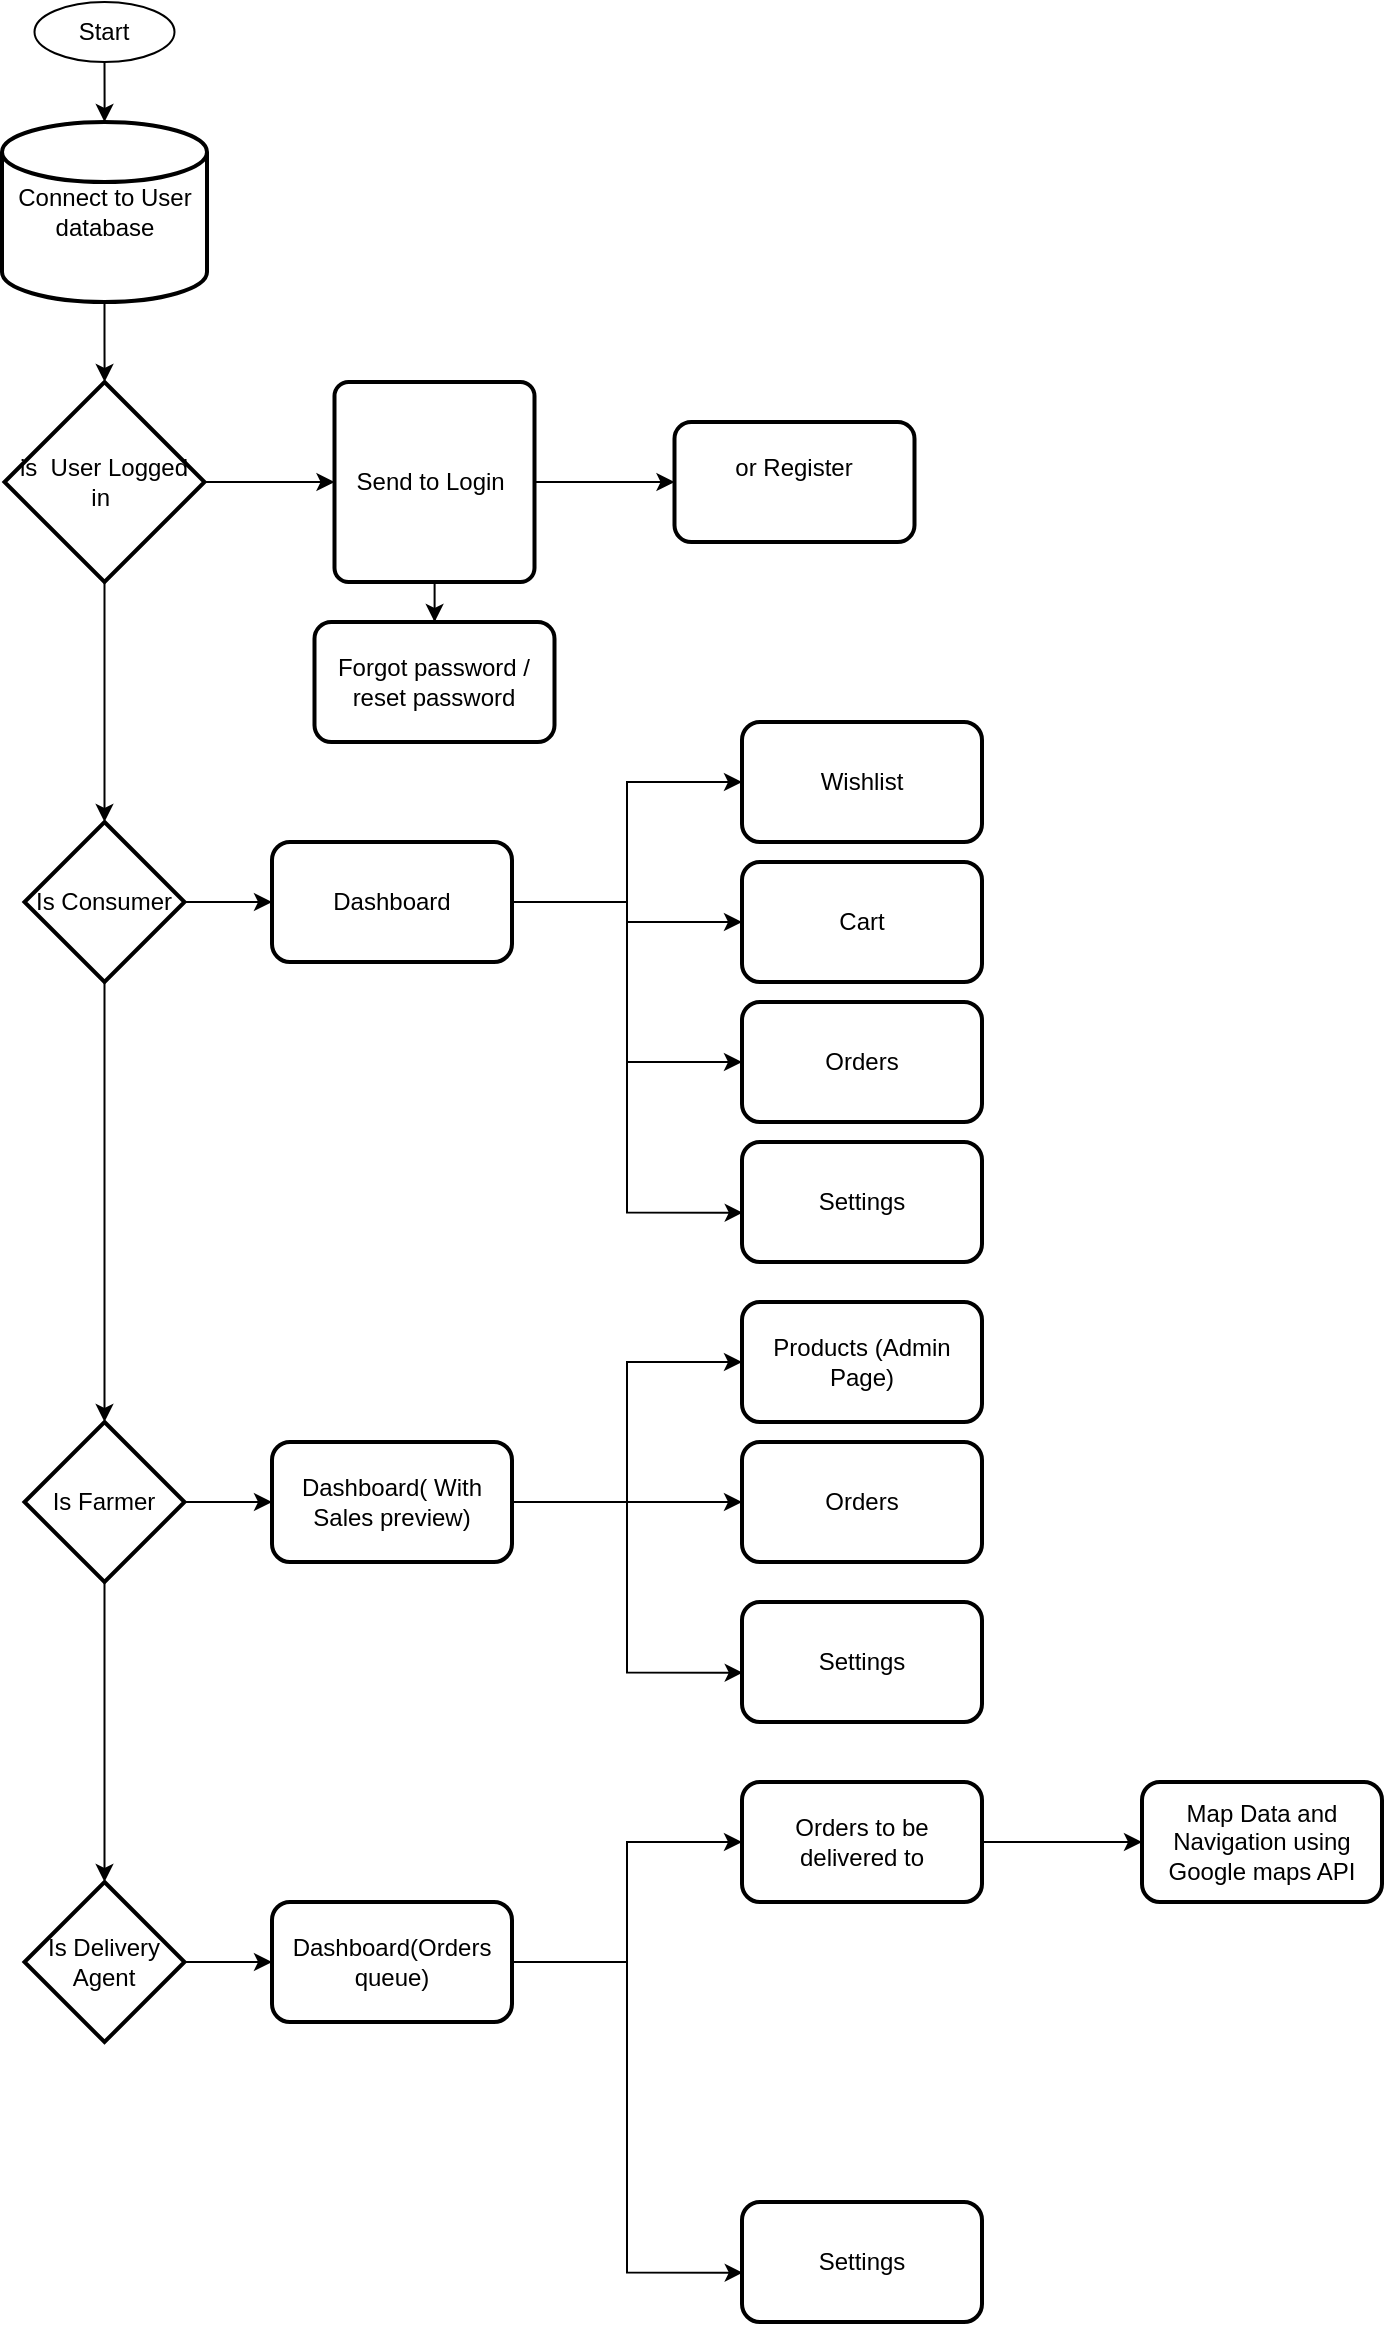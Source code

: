 <mxfile version="24.7.14">
  <diagram id="C5RBs43oDa-KdzZeNtuy" name="Page-1">
    <mxGraphModel dx="876" dy="502" grid="1" gridSize="10" guides="1" tooltips="1" connect="1" arrows="1" fold="1" page="1" pageScale="1" pageWidth="827" pageHeight="1169" math="0" shadow="0">
      <root>
        <mxCell id="WIyWlLk6GJQsqaUBKTNV-0" />
        <mxCell id="WIyWlLk6GJQsqaUBKTNV-1" parent="WIyWlLk6GJQsqaUBKTNV-0" />
        <mxCell id="XwbtFIUzSEmvOVA7ZaRl-4" value="" style="edgeStyle=orthogonalEdgeStyle;rounded=0;orthogonalLoop=1;jettySize=auto;html=1;" edge="1" parent="WIyWlLk6GJQsqaUBKTNV-1" source="XwbtFIUzSEmvOVA7ZaRl-0" target="XwbtFIUzSEmvOVA7ZaRl-2">
          <mxGeometry relative="1" as="geometry" />
        </mxCell>
        <mxCell id="XwbtFIUzSEmvOVA7ZaRl-0" value="Start" style="ellipse;whiteSpace=wrap;html=1;" vertex="1" parent="WIyWlLk6GJQsqaUBKTNV-1">
          <mxGeometry x="46.25" y="30" width="70" height="30" as="geometry" />
        </mxCell>
        <mxCell id="XwbtFIUzSEmvOVA7ZaRl-8" value="" style="edgeStyle=orthogonalEdgeStyle;rounded=0;orthogonalLoop=1;jettySize=auto;html=1;" edge="1" parent="WIyWlLk6GJQsqaUBKTNV-1" source="XwbtFIUzSEmvOVA7ZaRl-2" target="XwbtFIUzSEmvOVA7ZaRl-7">
          <mxGeometry relative="1" as="geometry" />
        </mxCell>
        <mxCell id="XwbtFIUzSEmvOVA7ZaRl-2" value="Connect to User database" style="strokeWidth=2;html=1;shape=mxgraph.flowchart.database;whiteSpace=wrap;" vertex="1" parent="WIyWlLk6GJQsqaUBKTNV-1">
          <mxGeometry x="30" y="90" width="102.5" height="90" as="geometry" />
        </mxCell>
        <mxCell id="XwbtFIUzSEmvOVA7ZaRl-12" value="" style="edgeStyle=orthogonalEdgeStyle;rounded=0;orthogonalLoop=1;jettySize=auto;html=1;" edge="1" parent="WIyWlLk6GJQsqaUBKTNV-1" source="XwbtFIUzSEmvOVA7ZaRl-7" target="XwbtFIUzSEmvOVA7ZaRl-11">
          <mxGeometry relative="1" as="geometry" />
        </mxCell>
        <mxCell id="XwbtFIUzSEmvOVA7ZaRl-41" value="" style="edgeStyle=orthogonalEdgeStyle;rounded=0;orthogonalLoop=1;jettySize=auto;html=1;" edge="1" parent="WIyWlLk6GJQsqaUBKTNV-1" source="XwbtFIUzSEmvOVA7ZaRl-7" target="XwbtFIUzSEmvOVA7ZaRl-40">
          <mxGeometry relative="1" as="geometry" />
        </mxCell>
        <mxCell id="XwbtFIUzSEmvOVA7ZaRl-7" value="is&amp;nbsp; User Logged in&amp;nbsp;" style="strokeWidth=2;html=1;shape=mxgraph.flowchart.decision;whiteSpace=wrap;" vertex="1" parent="WIyWlLk6GJQsqaUBKTNV-1">
          <mxGeometry x="31.25" y="220" width="100" height="100" as="geometry" />
        </mxCell>
        <mxCell id="XwbtFIUzSEmvOVA7ZaRl-16" value="" style="edgeStyle=orthogonalEdgeStyle;rounded=0;orthogonalLoop=1;jettySize=auto;html=1;" edge="1" parent="WIyWlLk6GJQsqaUBKTNV-1" source="XwbtFIUzSEmvOVA7ZaRl-11" target="XwbtFIUzSEmvOVA7ZaRl-15">
          <mxGeometry relative="1" as="geometry" />
        </mxCell>
        <mxCell id="XwbtFIUzSEmvOVA7ZaRl-18" value="" style="edgeStyle=orthogonalEdgeStyle;rounded=0;orthogonalLoop=1;jettySize=auto;html=1;" edge="1" parent="WIyWlLk6GJQsqaUBKTNV-1" source="XwbtFIUzSEmvOVA7ZaRl-11" target="XwbtFIUzSEmvOVA7ZaRl-17">
          <mxGeometry relative="1" as="geometry" />
        </mxCell>
        <mxCell id="XwbtFIUzSEmvOVA7ZaRl-11" value="Send to Login&amp;nbsp;" style="rounded=1;whiteSpace=wrap;html=1;absoluteArcSize=1;arcSize=14;strokeWidth=2;" vertex="1" parent="WIyWlLk6GJQsqaUBKTNV-1">
          <mxGeometry x="196.25" y="220" width="100" height="100" as="geometry" />
        </mxCell>
        <mxCell id="XwbtFIUzSEmvOVA7ZaRl-15" value="or Register&lt;div&gt;&lt;br&gt;&lt;/div&gt;" style="rounded=1;whiteSpace=wrap;html=1;arcSize=14;strokeWidth=2;" vertex="1" parent="WIyWlLk6GJQsqaUBKTNV-1">
          <mxGeometry x="366.25" y="240" width="120" height="60" as="geometry" />
        </mxCell>
        <mxCell id="XwbtFIUzSEmvOVA7ZaRl-17" value="Forgot password / reset password" style="rounded=1;whiteSpace=wrap;html=1;arcSize=14;strokeWidth=2;" vertex="1" parent="WIyWlLk6GJQsqaUBKTNV-1">
          <mxGeometry x="186.25" y="340" width="120" height="60" as="geometry" />
        </mxCell>
        <mxCell id="XwbtFIUzSEmvOVA7ZaRl-51" value="" style="edgeStyle=orthogonalEdgeStyle;rounded=0;orthogonalLoop=1;jettySize=auto;html=1;" edge="1" parent="WIyWlLk6GJQsqaUBKTNV-1" source="XwbtFIUzSEmvOVA7ZaRl-40" target="XwbtFIUzSEmvOVA7ZaRl-46">
          <mxGeometry relative="1" as="geometry" />
        </mxCell>
        <mxCell id="XwbtFIUzSEmvOVA7ZaRl-68" style="edgeStyle=orthogonalEdgeStyle;rounded=0;orthogonalLoop=1;jettySize=auto;html=1;" edge="1" parent="WIyWlLk6GJQsqaUBKTNV-1" source="XwbtFIUzSEmvOVA7ZaRl-40" target="XwbtFIUzSEmvOVA7ZaRl-58">
          <mxGeometry relative="1" as="geometry" />
        </mxCell>
        <mxCell id="XwbtFIUzSEmvOVA7ZaRl-40" value="Is Consumer" style="rhombus;whiteSpace=wrap;html=1;strokeWidth=2;" vertex="1" parent="WIyWlLk6GJQsqaUBKTNV-1">
          <mxGeometry x="41.25" y="440" width="80" height="80" as="geometry" />
        </mxCell>
        <mxCell id="XwbtFIUzSEmvOVA7ZaRl-53" style="edgeStyle=orthogonalEdgeStyle;rounded=0;orthogonalLoop=1;jettySize=auto;html=1;" edge="1" parent="WIyWlLk6GJQsqaUBKTNV-1" source="XwbtFIUzSEmvOVA7ZaRl-46" target="XwbtFIUzSEmvOVA7ZaRl-50">
          <mxGeometry relative="1" as="geometry" />
        </mxCell>
        <mxCell id="XwbtFIUzSEmvOVA7ZaRl-54" style="edgeStyle=orthogonalEdgeStyle;rounded=0;orthogonalLoop=1;jettySize=auto;html=1;entryX=0;entryY=0.5;entryDx=0;entryDy=0;" edge="1" parent="WIyWlLk6GJQsqaUBKTNV-1" source="XwbtFIUzSEmvOVA7ZaRl-46" target="XwbtFIUzSEmvOVA7ZaRl-49">
          <mxGeometry relative="1" as="geometry" />
        </mxCell>
        <mxCell id="XwbtFIUzSEmvOVA7ZaRl-55" style="edgeStyle=orthogonalEdgeStyle;rounded=0;orthogonalLoop=1;jettySize=auto;html=1;entryX=0;entryY=0.5;entryDx=0;entryDy=0;" edge="1" parent="WIyWlLk6GJQsqaUBKTNV-1" source="XwbtFIUzSEmvOVA7ZaRl-46" target="XwbtFIUzSEmvOVA7ZaRl-48">
          <mxGeometry relative="1" as="geometry" />
        </mxCell>
        <mxCell id="XwbtFIUzSEmvOVA7ZaRl-46" value="Dashboard" style="rounded=1;whiteSpace=wrap;html=1;strokeWidth=2;" vertex="1" parent="WIyWlLk6GJQsqaUBKTNV-1">
          <mxGeometry x="165" y="450" width="120" height="60" as="geometry" />
        </mxCell>
        <mxCell id="XwbtFIUzSEmvOVA7ZaRl-47" value="Settings" style="rounded=1;whiteSpace=wrap;html=1;strokeWidth=2;" vertex="1" parent="WIyWlLk6GJQsqaUBKTNV-1">
          <mxGeometry x="400" y="600" width="120" height="60" as="geometry" />
        </mxCell>
        <mxCell id="XwbtFIUzSEmvOVA7ZaRl-48" value="Orders" style="rounded=1;whiteSpace=wrap;html=1;strokeWidth=2;" vertex="1" parent="WIyWlLk6GJQsqaUBKTNV-1">
          <mxGeometry x="400" y="530" width="120" height="60" as="geometry" />
        </mxCell>
        <mxCell id="XwbtFIUzSEmvOVA7ZaRl-49" value="Cart" style="rounded=1;whiteSpace=wrap;html=1;strokeWidth=2;" vertex="1" parent="WIyWlLk6GJQsqaUBKTNV-1">
          <mxGeometry x="400" y="460" width="120" height="60" as="geometry" />
        </mxCell>
        <mxCell id="XwbtFIUzSEmvOVA7ZaRl-50" value="Wishlist" style="rounded=1;whiteSpace=wrap;html=1;strokeWidth=2;" vertex="1" parent="WIyWlLk6GJQsqaUBKTNV-1">
          <mxGeometry x="400" y="390" width="120" height="60" as="geometry" />
        </mxCell>
        <mxCell id="XwbtFIUzSEmvOVA7ZaRl-56" style="edgeStyle=orthogonalEdgeStyle;rounded=0;orthogonalLoop=1;jettySize=auto;html=1;entryX=0.003;entryY=0.589;entryDx=0;entryDy=0;entryPerimeter=0;" edge="1" parent="WIyWlLk6GJQsqaUBKTNV-1" source="XwbtFIUzSEmvOVA7ZaRl-46" target="XwbtFIUzSEmvOVA7ZaRl-47">
          <mxGeometry relative="1" as="geometry" />
        </mxCell>
        <mxCell id="XwbtFIUzSEmvOVA7ZaRl-57" value="" style="edgeStyle=orthogonalEdgeStyle;rounded=0;orthogonalLoop=1;jettySize=auto;html=1;" edge="1" parent="WIyWlLk6GJQsqaUBKTNV-1" source="XwbtFIUzSEmvOVA7ZaRl-58" target="XwbtFIUzSEmvOVA7ZaRl-62">
          <mxGeometry relative="1" as="geometry" />
        </mxCell>
        <mxCell id="XwbtFIUzSEmvOVA7ZaRl-91" style="edgeStyle=orthogonalEdgeStyle;rounded=0;orthogonalLoop=1;jettySize=auto;html=1;" edge="1" parent="WIyWlLk6GJQsqaUBKTNV-1" source="XwbtFIUzSEmvOVA7ZaRl-58" target="XwbtFIUzSEmvOVA7ZaRl-81">
          <mxGeometry relative="1" as="geometry" />
        </mxCell>
        <mxCell id="XwbtFIUzSEmvOVA7ZaRl-58" value="Is Farmer" style="rhombus;whiteSpace=wrap;html=1;strokeWidth=2;" vertex="1" parent="WIyWlLk6GJQsqaUBKTNV-1">
          <mxGeometry x="41.25" y="740" width="80" height="80" as="geometry" />
        </mxCell>
        <mxCell id="XwbtFIUzSEmvOVA7ZaRl-61" style="edgeStyle=orthogonalEdgeStyle;rounded=0;orthogonalLoop=1;jettySize=auto;html=1;entryX=0;entryY=0.5;entryDx=0;entryDy=0;" edge="1" parent="WIyWlLk6GJQsqaUBKTNV-1" source="XwbtFIUzSEmvOVA7ZaRl-62" target="XwbtFIUzSEmvOVA7ZaRl-64">
          <mxGeometry relative="1" as="geometry" />
        </mxCell>
        <mxCell id="XwbtFIUzSEmvOVA7ZaRl-70" style="edgeStyle=orthogonalEdgeStyle;rounded=0;orthogonalLoop=1;jettySize=auto;html=1;entryX=0;entryY=0.5;entryDx=0;entryDy=0;" edge="1" parent="WIyWlLk6GJQsqaUBKTNV-1" source="XwbtFIUzSEmvOVA7ZaRl-62" target="XwbtFIUzSEmvOVA7ZaRl-69">
          <mxGeometry relative="1" as="geometry" />
        </mxCell>
        <mxCell id="XwbtFIUzSEmvOVA7ZaRl-62" value="Dashboard( With Sales preview)" style="rounded=1;whiteSpace=wrap;html=1;strokeWidth=2;" vertex="1" parent="WIyWlLk6GJQsqaUBKTNV-1">
          <mxGeometry x="165" y="750" width="120" height="60" as="geometry" />
        </mxCell>
        <mxCell id="XwbtFIUzSEmvOVA7ZaRl-63" value="Settings" style="rounded=1;whiteSpace=wrap;html=1;strokeWidth=2;" vertex="1" parent="WIyWlLk6GJQsqaUBKTNV-1">
          <mxGeometry x="400" y="830" width="120" height="60" as="geometry" />
        </mxCell>
        <mxCell id="XwbtFIUzSEmvOVA7ZaRl-64" value="Orders" style="rounded=1;whiteSpace=wrap;html=1;strokeWidth=2;" vertex="1" parent="WIyWlLk6GJQsqaUBKTNV-1">
          <mxGeometry x="400" y="750" width="120" height="60" as="geometry" />
        </mxCell>
        <mxCell id="XwbtFIUzSEmvOVA7ZaRl-67" style="edgeStyle=orthogonalEdgeStyle;rounded=0;orthogonalLoop=1;jettySize=auto;html=1;entryX=0.003;entryY=0.589;entryDx=0;entryDy=0;entryPerimeter=0;" edge="1" parent="WIyWlLk6GJQsqaUBKTNV-1" source="XwbtFIUzSEmvOVA7ZaRl-62" target="XwbtFIUzSEmvOVA7ZaRl-63">
          <mxGeometry relative="1" as="geometry" />
        </mxCell>
        <mxCell id="XwbtFIUzSEmvOVA7ZaRl-69" value="Products (Admin Page)" style="rounded=1;whiteSpace=wrap;html=1;strokeWidth=2;" vertex="1" parent="WIyWlLk6GJQsqaUBKTNV-1">
          <mxGeometry x="400" y="680" width="120" height="60" as="geometry" />
        </mxCell>
        <mxCell id="XwbtFIUzSEmvOVA7ZaRl-80" value="" style="edgeStyle=orthogonalEdgeStyle;rounded=0;orthogonalLoop=1;jettySize=auto;html=1;" edge="1" parent="WIyWlLk6GJQsqaUBKTNV-1" source="XwbtFIUzSEmvOVA7ZaRl-81" target="XwbtFIUzSEmvOVA7ZaRl-85">
          <mxGeometry relative="1" as="geometry" />
        </mxCell>
        <mxCell id="XwbtFIUzSEmvOVA7ZaRl-81" value="Is Delivery&lt;div&gt;Agent&lt;/div&gt;" style="rhombus;whiteSpace=wrap;html=1;strokeWidth=2;" vertex="1" parent="WIyWlLk6GJQsqaUBKTNV-1">
          <mxGeometry x="41.25" y="970" width="80" height="80" as="geometry" />
        </mxCell>
        <mxCell id="XwbtFIUzSEmvOVA7ZaRl-84" style="edgeStyle=orthogonalEdgeStyle;rounded=0;orthogonalLoop=1;jettySize=auto;html=1;entryX=0;entryY=0.5;entryDx=0;entryDy=0;" edge="1" parent="WIyWlLk6GJQsqaUBKTNV-1" source="XwbtFIUzSEmvOVA7ZaRl-85" target="XwbtFIUzSEmvOVA7ZaRl-87">
          <mxGeometry relative="1" as="geometry" />
        </mxCell>
        <mxCell id="XwbtFIUzSEmvOVA7ZaRl-85" value="Dashboard(Orders queue)" style="rounded=1;whiteSpace=wrap;html=1;strokeWidth=2;" vertex="1" parent="WIyWlLk6GJQsqaUBKTNV-1">
          <mxGeometry x="165" y="980" width="120" height="60" as="geometry" />
        </mxCell>
        <mxCell id="XwbtFIUzSEmvOVA7ZaRl-86" value="Settings" style="rounded=1;whiteSpace=wrap;html=1;strokeWidth=2;" vertex="1" parent="WIyWlLk6GJQsqaUBKTNV-1">
          <mxGeometry x="400" y="1130" width="120" height="60" as="geometry" />
        </mxCell>
        <mxCell id="XwbtFIUzSEmvOVA7ZaRl-93" value="" style="edgeStyle=orthogonalEdgeStyle;rounded=0;orthogonalLoop=1;jettySize=auto;html=1;" edge="1" parent="WIyWlLk6GJQsqaUBKTNV-1" source="XwbtFIUzSEmvOVA7ZaRl-87" target="XwbtFIUzSEmvOVA7ZaRl-92">
          <mxGeometry relative="1" as="geometry" />
        </mxCell>
        <mxCell id="XwbtFIUzSEmvOVA7ZaRl-87" value="Orders to be delivered to" style="rounded=1;whiteSpace=wrap;html=1;strokeWidth=2;" vertex="1" parent="WIyWlLk6GJQsqaUBKTNV-1">
          <mxGeometry x="400" y="920" width="120" height="60" as="geometry" />
        </mxCell>
        <mxCell id="XwbtFIUzSEmvOVA7ZaRl-90" style="edgeStyle=orthogonalEdgeStyle;rounded=0;orthogonalLoop=1;jettySize=auto;html=1;entryX=0.003;entryY=0.589;entryDx=0;entryDy=0;entryPerimeter=0;" edge="1" parent="WIyWlLk6GJQsqaUBKTNV-1" source="XwbtFIUzSEmvOVA7ZaRl-85" target="XwbtFIUzSEmvOVA7ZaRl-86">
          <mxGeometry relative="1" as="geometry" />
        </mxCell>
        <mxCell id="XwbtFIUzSEmvOVA7ZaRl-92" value="Map Data and Navigation using Google maps API" style="rounded=1;whiteSpace=wrap;html=1;strokeWidth=2;" vertex="1" parent="WIyWlLk6GJQsqaUBKTNV-1">
          <mxGeometry x="600" y="920" width="120" height="60" as="geometry" />
        </mxCell>
      </root>
    </mxGraphModel>
  </diagram>
</mxfile>
